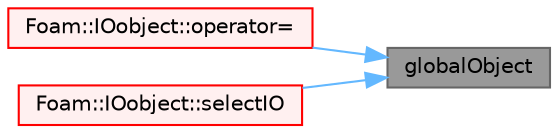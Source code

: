 digraph "globalObject"
{
 // LATEX_PDF_SIZE
  bgcolor="transparent";
  edge [fontname=Helvetica,fontsize=10,labelfontname=Helvetica,labelfontsize=10];
  node [fontname=Helvetica,fontsize=10,shape=box,height=0.2,width=0.4];
  rankdir="RL";
  Node1 [id="Node000001",label="globalObject",height=0.2,width=0.4,color="gray40", fillcolor="grey60", style="filled", fontcolor="black",tooltip=" "];
  Node1 -> Node2 [id="edge1_Node000001_Node000002",dir="back",color="steelblue1",style="solid",tooltip=" "];
  Node2 [id="Node000002",label="Foam::IOobject::operator=",height=0.2,width=0.4,color="red", fillcolor="#FFF0F0", style="filled",URL="$classFoam_1_1IOobject.html#a79685e6656768458dc0f7356bb15268a",tooltip=" "];
  Node1 -> Node4 [id="edge2_Node000001_Node000004",dir="back",color="steelblue1",style="solid",tooltip=" "];
  Node4 [id="Node000004",label="Foam::IOobject::selectIO",height=0.2,width=0.4,color="red", fillcolor="#FFF0F0", style="filled",URL="$classFoam_1_1IOobject.html#a7cee3db49ab9f8ceb953370c42b8cf37",tooltip=" "];
}
